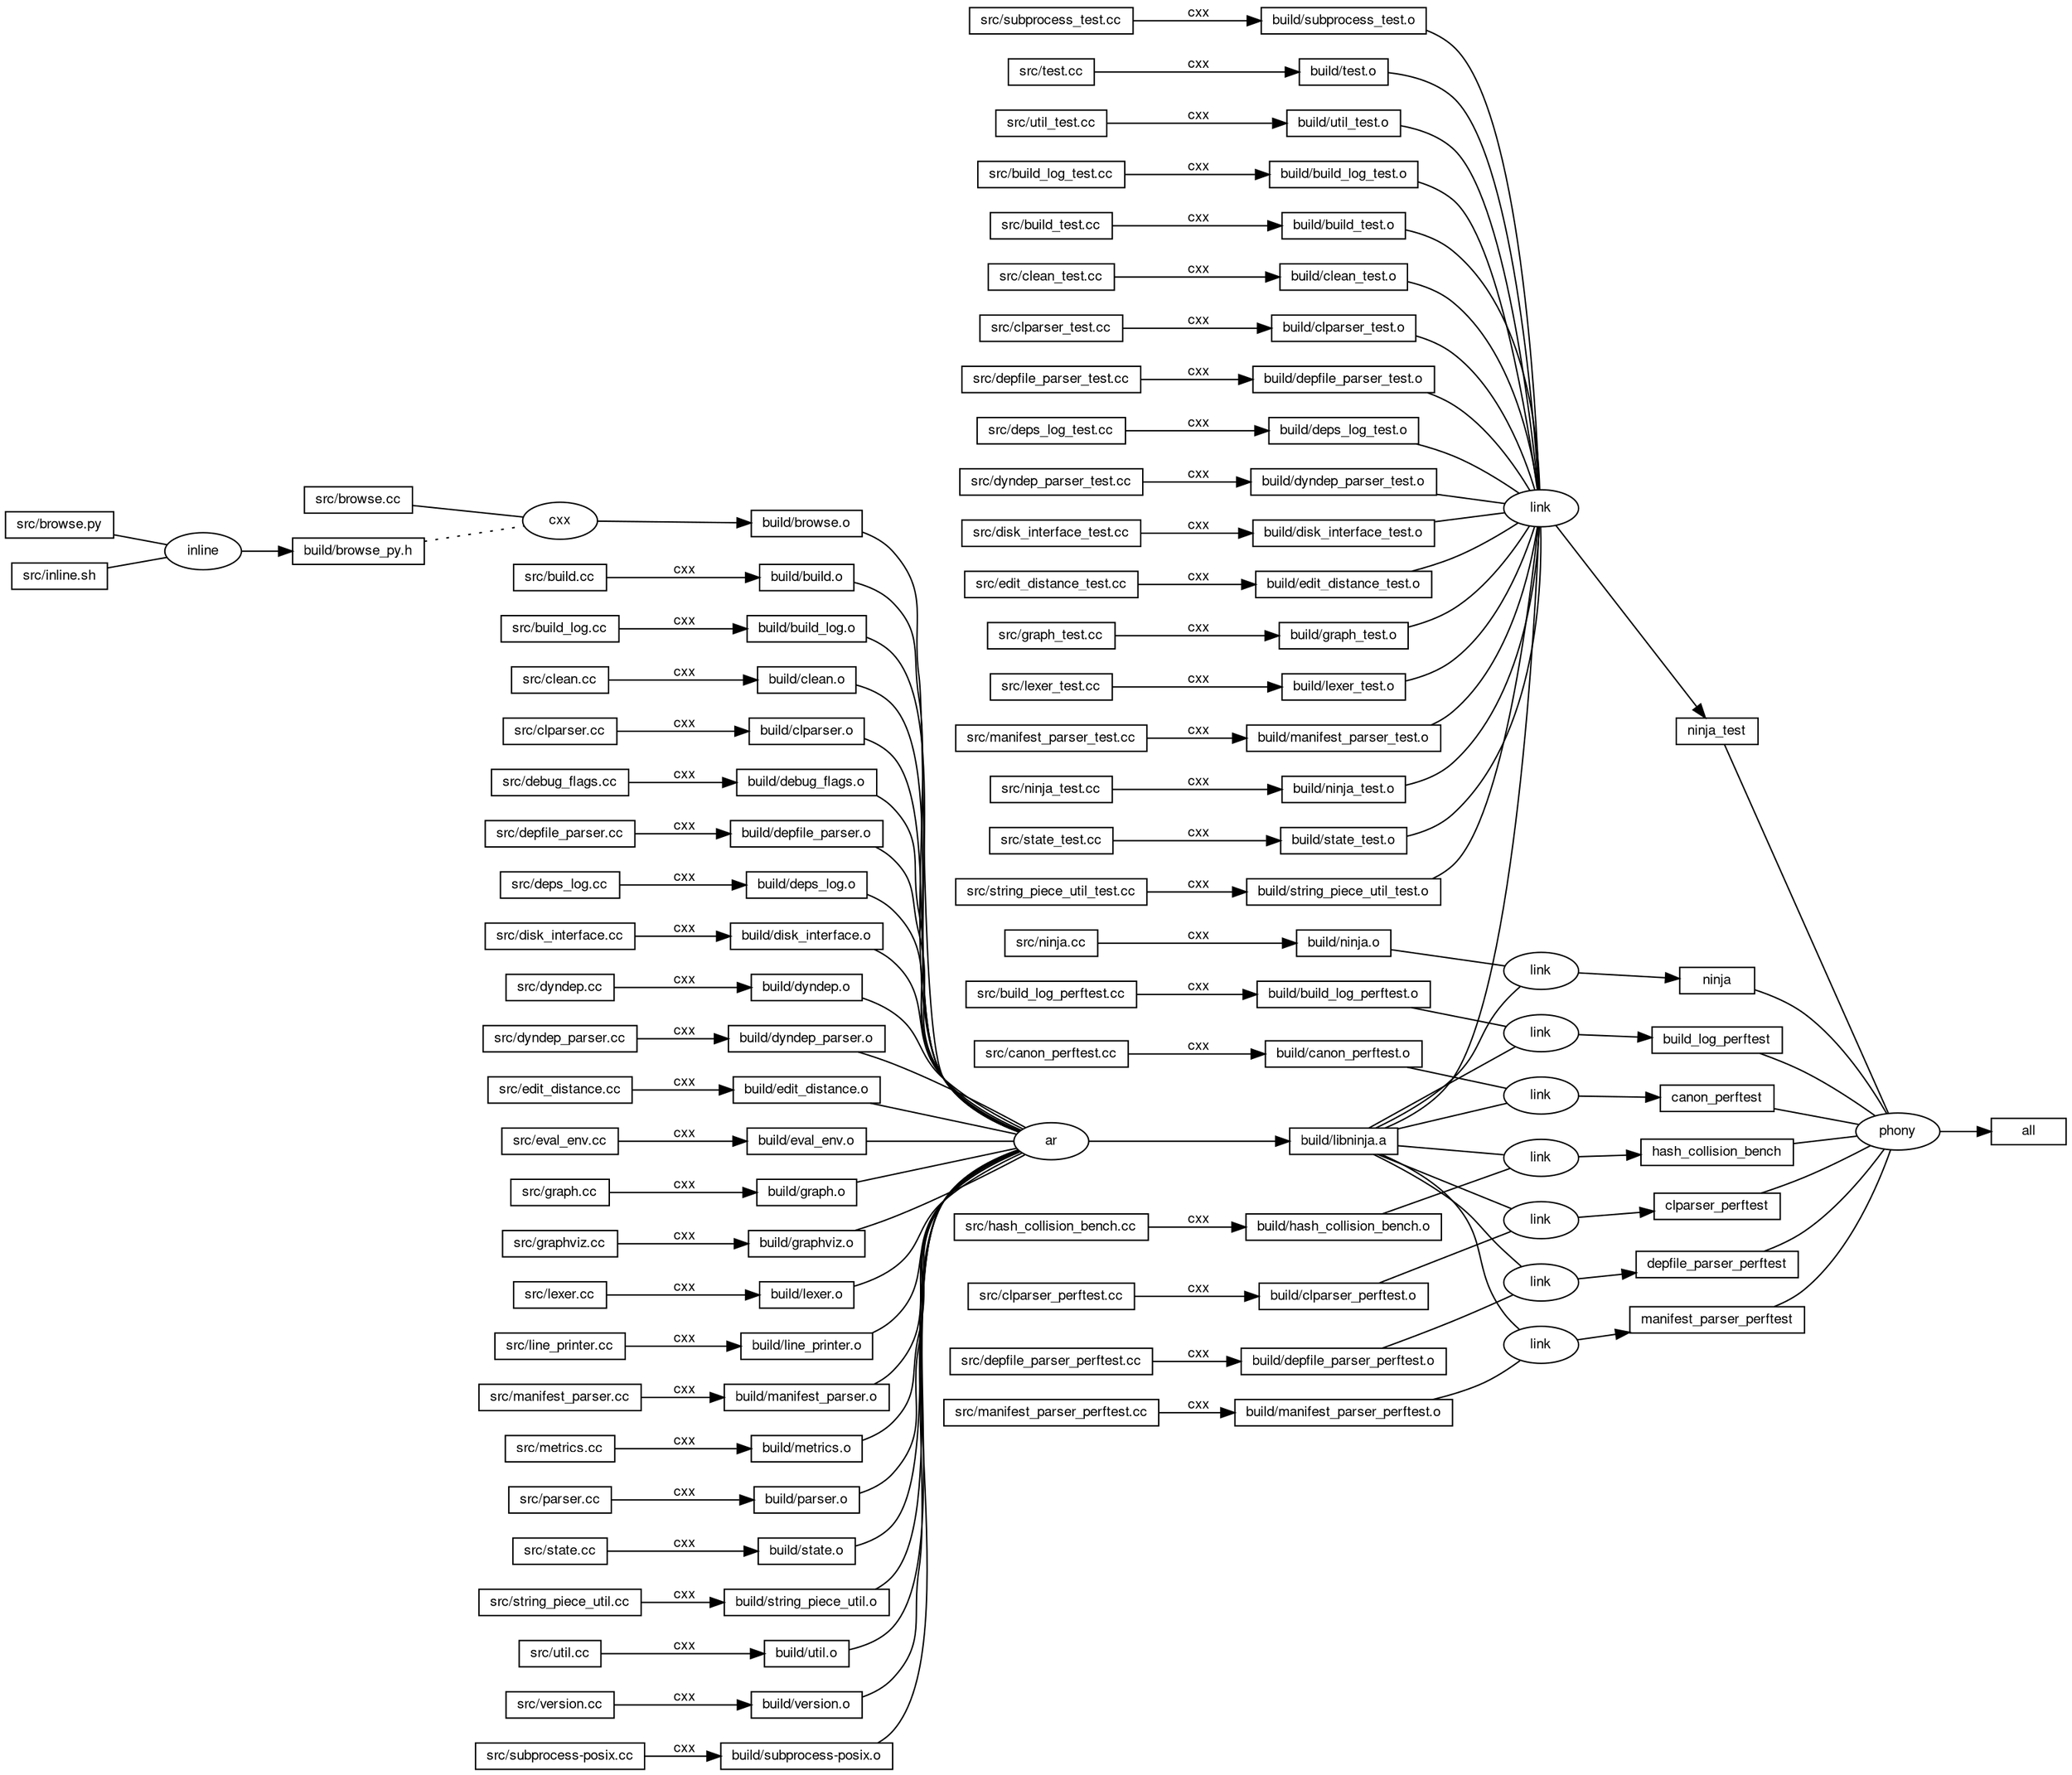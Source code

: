 digraph ninja {
fontname="Helvetica,Arial,sans-serif"
node [fontname="Helvetica,Arial,sans-serif"]
edge [fontname="Helvetica,Arial,sans-serif"]
rankdir="LR"
node [fontsize=10, shape=box, height=0.25]
edge [fontsize=10]
"0x7fe58d50f070" [label="all"]
"0x7fe58d50eeb0" [label="phony", shape=ellipse]
"0x7fe58d50eeb0" -> "0x7fe58d50f070"
"0x7fe58d5092d0" -> "0x7fe58d50eeb0" [arrowhead=none]
"0x7fe58d50b640" -> "0x7fe58d50eeb0" [arrowhead=none]
"0x7fe58d50bc10" -> "0x7fe58d50eeb0" [arrowhead=none]
"0x7fe58d508820" -> "0x7fe58d50eeb0" [arrowhead=none]
"0x7fe58d50c0a0" -> "0x7fe58d50eeb0" [arrowhead=none]
"0x7fe58d50c470" -> "0x7fe58d50eeb0" [arrowhead=none]
"0x7fe58d50c880" -> "0x7fe58d50eeb0" [arrowhead=none]
"0x7fe58d50cc10" -> "0x7fe58d50eeb0" [arrowhead=none]
"0x7fe58d5092d0" [label="ninja"]
"0x7fe58d509260" [label="link", shape=ellipse]
"0x7fe58d509260" -> "0x7fe58d5092d0"
"0x7fe58d508ef0" -> "0x7fe58d509260" [arrowhead=none]
"0x7fe58d508f80" -> "0x7fe58d509260" [arrowhead=none]
"0x7fe58d508ef0" [label="build/ninja.o"]
"0x7fe58d508c50" -> "0x7fe58d508ef0" [label=" cxx"]
"0x7fe58d508c50" [label="src/ninja.cc"]
"0x7fe58d508f80" [label="build/libninja.a"]
"0x7fe58d508e00" [label="ar", shape=ellipse]
"0x7fe58d508e00" -> "0x7fe58d508f80"
"0x7fe58d505cb0" -> "0x7fe58d508e00" [arrowhead=none]
"0x7fe58d505e40" -> "0x7fe58d508e00" [arrowhead=none]
"0x7fe58d506020" -> "0x7fe58d508e00" [arrowhead=none]
"0x7fe58d5061e0" -> "0x7fe58d508e00" [arrowhead=none]
"0x7fe58d5063d0" -> "0x7fe58d508e00" [arrowhead=none]
"0x7fe58d5065e0" -> "0x7fe58d508e00" [arrowhead=none]
"0x7fe58d5067a0" -> "0x7fe58d508e00" [arrowhead=none]
"0x7fe58d506a00" -> "0x7fe58d508e00" [arrowhead=none]
"0x7fe58d506b60" -> "0x7fe58d508e00" [arrowhead=none]
"0x7fe58d506d40" -> "0x7fe58d508e00" [arrowhead=none]
"0x7fe58d506ee0" -> "0x7fe58d508e00" [arrowhead=none]
"0x7fe58d507160" -> "0x7fe58d508e00" [arrowhead=none]
"0x7fe58d507320" -> "0x7fe58d508e00" [arrowhead=none]
"0x7fe58d5074e0" -> "0x7fe58d508e00" [arrowhead=none]
"0x7fe58d5076a0" -> "0x7fe58d508e00" [arrowhead=none]
"0x7fe58d507950" -> "0x7fe58d508e00" [arrowhead=none]
"0x7fe58d507ad0" -> "0x7fe58d508e00" [arrowhead=none]
"0x7fe58d507ce0" -> "0x7fe58d508e00" [arrowhead=none]
"0x7fe58d507ea0" -> "0x7fe58d508e00" [arrowhead=none]
"0x7fe58d508000" -> "0x7fe58d508e00" [arrowhead=none]
"0x7fe58d5081c0" -> "0x7fe58d508e00" [arrowhead=none]
"0x7fe58d508400" -> "0x7fe58d508e00" [arrowhead=none]
"0x7fe58d5085a0" -> "0x7fe58d508e00" [arrowhead=none]
"0x7fe58d507080" -> "0x7fe58d508e00" [arrowhead=none]
"0x7fe58d508b10" -> "0x7fe58d508e00" [arrowhead=none]
"0x7fe58d505cb0" [label="build/browse.o"]
"0x7fe58d505910" [label="cxx", shape=ellipse]
"0x7fe58d505910" -> "0x7fe58d505cb0"
"0x7fe58d505d10" -> "0x7fe58d505910" [arrowhead=none]
"0x7fe58d505a40" -> "0x7fe58d505910" [arrowhead=none style=dotted]
"0x7fe58d505d10" [label="src/browse.cc"]
"0x7fe58d505a40" [label="build/browse_py.h"]
"0x7fe58d5059d0" [label="inline", shape=ellipse]
"0x7fe58d5059d0" -> "0x7fe58d505a40"
"0x7fe58d505aa0" -> "0x7fe58d5059d0" [arrowhead=none]
"0x7fe58d505b40" -> "0x7fe58d5059d0" [arrowhead=none]
"0x7fe58d505aa0" [label="src/browse.py"]
"0x7fe58d505b40" [label="src/inline.sh"]
"0x7fe58d505e40" [label="build/build.o"]
"0x7fe58d505f00" -> "0x7fe58d505e40" [label=" cxx"]
"0x7fe58d505f00" [label="src/build.cc"]
"0x7fe58d506020" [label="build/build_log.o"]
"0x7fe58d5060c0" -> "0x7fe58d506020" [label=" cxx"]
"0x7fe58d5060c0" [label="src/build_log.cc"]
"0x7fe58d5061e0" [label="build/clean.o"]
"0x7fe58d506280" -> "0x7fe58d5061e0" [label=" cxx"]
"0x7fe58d506280" [label="src/clean.cc"]
"0x7fe58d5063d0" [label="build/clparser.o"]
"0x7fe58d505ea0" -> "0x7fe58d5063d0" [label=" cxx"]
"0x7fe58d505ea0" [label="src/clparser.cc"]
"0x7fe58d5065e0" [label="build/debug_flags.o"]
"0x7fe58d506680" -> "0x7fe58d5065e0" [label=" cxx"]
"0x7fe58d506680" [label="src/debug_flags.cc"]
"0x7fe58d5067a0" [label="build/depfile_parser.o"]
"0x7fe58d506870" -> "0x7fe58d5067a0" [label=" cxx"]
"0x7fe58d506870" [label="src/depfile_parser.cc"]
"0x7fe58d506a00" [label="build/deps_log.o"]
"0x7fe58d506a60" -> "0x7fe58d506a00" [label=" cxx"]
"0x7fe58d506a60" [label="src/deps_log.cc"]
"0x7fe58d506b60" [label="build/disk_interface.o"]
"0x7fe58d506c30" -> "0x7fe58d506b60" [label=" cxx"]
"0x7fe58d506c30" [label="src/disk_interface.cc"]
"0x7fe58d506d40" [label="build/dyndep.o"]
"0x7fe58d506dd0" -> "0x7fe58d506d40" [label=" cxx"]
"0x7fe58d506dd0" [label="src/dyndep.cc"]
"0x7fe58d506ee0" [label="build/dyndep_parser.o"]
"0x7fe58d5070f0" -> "0x7fe58d506ee0" [label=" cxx"]
"0x7fe58d5070f0" [label="src/dyndep_parser.cc"]
"0x7fe58d507160" [label="build/edit_distance.o"]
"0x7fe58d507200" -> "0x7fe58d507160" [label=" cxx"]
"0x7fe58d507200" [label="src/edit_distance.cc"]
"0x7fe58d507320" [label="build/eval_env.o"]
"0x7fe58d5073c0" -> "0x7fe58d507320" [label=" cxx"]
"0x7fe58d5073c0" [label="src/eval_env.cc"]
"0x7fe58d5074e0" [label="build/graph.o"]
"0x7fe58d507580" -> "0x7fe58d5074e0" [label=" cxx"]
"0x7fe58d507580" [label="src/graph.cc"]
"0x7fe58d5076a0" [label="build/graphviz.o"]
"0x7fe58d507740" -> "0x7fe58d5076a0" [label=" cxx"]
"0x7fe58d507740" [label="src/graphviz.cc"]
"0x7fe58d507950" [label="build/lexer.o"]
"0x7fe58d5079c0" -> "0x7fe58d507950" [label=" cxx"]
"0x7fe58d5079c0" [label="src/lexer.cc"]
"0x7fe58d507ad0" [label="build/line_printer.o"]
"0x7fe58d507b40" -> "0x7fe58d507ad0" [label=" cxx"]
"0x7fe58d507b40" [label="src/line_printer.cc"]
"0x7fe58d507ce0" [label="build/manifest_parser.o"]
"0x7fe58d507d60" -> "0x7fe58d507ce0" [label=" cxx"]
"0x7fe58d507d60" [label="src/manifest_parser.cc"]
"0x7fe58d507ea0" [label="build/metrics.o"]
"0x7fe58d507f00" -> "0x7fe58d507ea0" [label=" cxx"]
"0x7fe58d507f00" [label="src/metrics.cc"]
"0x7fe58d508000" [label="build/parser.o"]
"0x7fe58d5080a0" -> "0x7fe58d508000" [label=" cxx"]
"0x7fe58d5080a0" [label="src/parser.cc"]
"0x7fe58d5081c0" [label="build/state.o"]
"0x7fe58d508260" -> "0x7fe58d5081c0" [label=" cxx"]
"0x7fe58d508260" [label="src/state.cc"]
"0x7fe58d508400" [label="build/string_piece_util.o"]
"0x7fe58d508480" -> "0x7fe58d508400" [label=" cxx"]
"0x7fe58d508480" [label="src/string_piece_util.cc"]
"0x7fe58d5085a0" [label="build/util.o"]
"0x7fe58d506f70" -> "0x7fe58d5085a0" [label=" cxx"]
"0x7fe58d506f70" [label="src/util.cc"]
"0x7fe58d507080" [label="build/version.o"]
"0x7fe58d508970" -> "0x7fe58d507080" [label=" cxx"]
"0x7fe58d508970" [label="src/version.cc"]
"0x7fe58d508b10" [label="build/subprocess-posix.o"]
"0x7fe58d508b90" -> "0x7fe58d508b10" [label=" cxx"]
"0x7fe58d508b90" [label="src/subprocess-posix.cc"]
"0x7fe58d50b640" [label="ninja_test"]
"0x7fe58d50b5c0" [label="link", shape=ellipse]
"0x7fe58d50b5c0" -> "0x7fe58d50b640"
"0x7fe58d5093e0" -> "0x7fe58d50b5c0" [arrowhead=none]
"0x7fe58d509570" -> "0x7fe58d50b5c0" [arrowhead=none]
"0x7fe58d509710" -> "0x7fe58d50b5c0" [arrowhead=none]
"0x7fe58d507850" -> "0x7fe58d50b5c0" [arrowhead=none]
"0x7fe58d509c10" -> "0x7fe58d50b5c0" [arrowhead=none]
"0x7fe58d509df0" -> "0x7fe58d50b5c0" [arrowhead=none]
"0x7fe58d509fe0" -> "0x7fe58d50b5c0" [arrowhead=none]
"0x7fe58d50a1b0" -> "0x7fe58d50b5c0" [arrowhead=none]
"0x7fe58d50a3b0" -> "0x7fe58d50b5c0" [arrowhead=none]
"0x7fe58d50a5b0" -> "0x7fe58d50b5c0" [arrowhead=none]
"0x7fe58d50a710" -> "0x7fe58d50b5c0" [arrowhead=none]
"0x7fe58d50a970" -> "0x7fe58d50b5c0" [arrowhead=none]
"0x7fe58d50ab10" -> "0x7fe58d50b5c0" [arrowhead=none]
"0x7fe58d50ac90" -> "0x7fe58d50b5c0" [arrowhead=none]
"0x7fe58d50aef0" -> "0x7fe58d50b5c0" [arrowhead=none]
"0x7fe58d50b0d0" -> "0x7fe58d50b5c0" [arrowhead=none]
"0x7fe58d50b290" -> "0x7fe58d50b5c0" [arrowhead=none]
"0x7fe58d50b3f0" -> "0x7fe58d50b5c0" [arrowhead=none]
"0x7fe58d508f80" -> "0x7fe58d50b5c0" [arrowhead=none]
"0x7fe58d5093e0" [label="build/build_log_test.o"]
"0x7fe58d509470" -> "0x7fe58d5093e0" [label=" cxx"]
"0x7fe58d509470" [label="src/build_log_test.cc"]
"0x7fe58d509570" [label="build/build_test.o"]
"0x7fe58d509600" -> "0x7fe58d509570" [label=" cxx"]
"0x7fe58d509600" [label="src/build_test.cc"]
"0x7fe58d509710" [label="build/clean_test.o"]
"0x7fe58d5097b0" -> "0x7fe58d509710" [label=" cxx"]
"0x7fe58d5097b0" [label="src/clean_test.cc"]
"0x7fe58d507850" [label="build/clparser_test.o"]
"0x7fe58d5078f0" -> "0x7fe58d507850" [label=" cxx"]
"0x7fe58d5078f0" [label="src/clparser_test.cc"]
"0x7fe58d509c10" [label="build/depfile_parser_test.o"]
"0x7fe58d509c90" -> "0x7fe58d509c10" [label=" cxx"]
"0x7fe58d509c90" [label="src/depfile_parser_test.cc"]
"0x7fe58d509df0" [label="build/deps_log_test.o"]
"0x7fe58d509e50" -> "0x7fe58d509df0" [label=" cxx"]
"0x7fe58d509e50" [label="src/deps_log_test.cc"]
"0x7fe58d509fe0" [label="build/dyndep_parser_test.o"]
"0x7fe58d50a040" -> "0x7fe58d509fe0" [label=" cxx"]
"0x7fe58d50a040" [label="src/dyndep_parser_test.cc"]
"0x7fe58d50a1b0" [label="build/disk_interface_test.o"]
"0x7fe58d50a250" -> "0x7fe58d50a1b0" [label=" cxx"]
"0x7fe58d50a250" [label="src/disk_interface_test.cc"]
"0x7fe58d50a3b0" [label="build/edit_distance_test.o"]
"0x7fe58d50a450" -> "0x7fe58d50a3b0" [label=" cxx"]
"0x7fe58d50a450" [label="src/edit_distance_test.cc"]
"0x7fe58d50a5b0" [label="build/graph_test.o"]
"0x7fe58d50a610" -> "0x7fe58d50a5b0" [label=" cxx"]
"0x7fe58d50a610" [label="src/graph_test.cc"]
"0x7fe58d50a710" [label="build/lexer_test.o"]
"0x7fe58d50a7b0" -> "0x7fe58d50a710" [label=" cxx"]
"0x7fe58d50a7b0" [label="src/lexer_test.cc"]
"0x7fe58d50a970" [label="build/manifest_parser_test.o"]
"0x7fe58d50a9f0" -> "0x7fe58d50a970" [label=" cxx"]
"0x7fe58d50a9f0" [label="src/manifest_parser_test.cc"]
"0x7fe58d50ab10" [label="build/ninja_test.o"]
"0x7fe58d50ab70" -> "0x7fe58d50ab10" [label=" cxx"]
"0x7fe58d50ab70" [label="src/ninja_test.cc"]
"0x7fe58d50ac90" [label="build/state_test.o"]
"0x7fe58d50ad30" -> "0x7fe58d50ac90" [label=" cxx"]
"0x7fe58d50ad30" [label="src/state_test.cc"]
"0x7fe58d50aef0" [label="build/string_piece_util_test.o"]
"0x7fe58d50af70" -> "0x7fe58d50aef0" [label=" cxx"]
"0x7fe58d50af70" [label="src/string_piece_util_test.cc"]
"0x7fe58d50b0d0" [label="build/subprocess_test.o"]
"0x7fe58d50b150" -> "0x7fe58d50b0d0" [label=" cxx"]
"0x7fe58d50b150" [label="src/subprocess_test.cc"]
"0x7fe58d50b290" [label="build/test.o"]
"0x7fe58d50b2f0" -> "0x7fe58d50b290" [label=" cxx"]
"0x7fe58d50b2f0" [label="src/test.cc"]
"0x7fe58d50b3f0" [label="build/util_test.o"]
"0x7fe58d50b490" -> "0x7fe58d50b3f0" [label=" cxx"]
"0x7fe58d50b490" [label="src/util_test.cc"]
"0x7fe58d50bc10" [label="build_log_perftest"]
"0x7fe58d50bba0" [label="link", shape=ellipse]
"0x7fe58d50bba0" -> "0x7fe58d50bc10"
"0x7fe58d50b990" -> "0x7fe58d50bba0" [arrowhead=none]
"0x7fe58d508f80" -> "0x7fe58d50bba0" [arrowhead=none]
"0x7fe58d50b990" [label="build/build_log_perftest.o"]
"0x7fe58d50ba20" -> "0x7fe58d50b990" [label=" cxx"]
"0x7fe58d50ba20" [label="src/build_log_perftest.cc"]
"0x7fe58d508820" [label="canon_perftest"]
"0x7fe58d5087b0" [label="link", shape=ellipse]
"0x7fe58d5087b0" -> "0x7fe58d508820"
"0x7fe58d50bd20" -> "0x7fe58d5087b0" [arrowhead=none]
"0x7fe58d508f80" -> "0x7fe58d5087b0" [arrowhead=none]
"0x7fe58d50bd20" [label="build/canon_perftest.o"]
"0x7fe58d508660" -> "0x7fe58d50bd20" [label=" cxx"]
"0x7fe58d508660" [label="src/canon_perftest.cc"]
"0x7fe58d50c0a0" [label="depfile_parser_perftest"]
"0x7fe58d50c030" [label="link", shape=ellipse]
"0x7fe58d50c030" -> "0x7fe58d50c0a0"
"0x7fe58d50bdf0" -> "0x7fe58d50c030" [arrowhead=none]
"0x7fe58d508f80" -> "0x7fe58d50c030" [arrowhead=none]
"0x7fe58d50bdf0" [label="build/depfile_parser_perftest.o"]
"0x7fe58d50be70" -> "0x7fe58d50bdf0" [label=" cxx"]
"0x7fe58d50be70" [label="src/depfile_parser_perftest.cc"]
"0x7fe58d50c470" [label="hash_collision_bench"]
"0x7fe58d50c400" [label="link", shape=ellipse]
"0x7fe58d50c400" -> "0x7fe58d50c470"
"0x7fe58d50c270" -> "0x7fe58d50c400" [arrowhead=none]
"0x7fe58d508f80" -> "0x7fe58d50c400" [arrowhead=none]
"0x7fe58d50c270" [label="build/hash_collision_bench.o"]
"0x7fe58d50c2d0" -> "0x7fe58d50c270" [label=" cxx"]
"0x7fe58d50c2d0" [label="src/hash_collision_bench.cc"]
"0x7fe58d50c880" [label="manifest_parser_perftest"]
"0x7fe58d50c810" [label="link", shape=ellipse]
"0x7fe58d50c810" -> "0x7fe58d50c880"
"0x7fe58d50c5e0" -> "0x7fe58d50c810" [arrowhead=none]
"0x7fe58d508f80" -> "0x7fe58d50c810" [arrowhead=none]
"0x7fe58d50c5e0" [label="build/manifest_parser_perftest.o"]
"0x7fe58d50c670" -> "0x7fe58d50c5e0" [label=" cxx"]
"0x7fe58d50c670" [label="src/manifest_parser_perftest.cc"]
"0x7fe58d50cc10" [label="clparser_perftest"]
"0x7fe58d50cba0" [label="link", shape=ellipse]
"0x7fe58d50cba0" -> "0x7fe58d50cc10"
"0x7fe58d50c9c0" -> "0x7fe58d50cba0" [arrowhead=none]
"0x7fe58d508f80" -> "0x7fe58d50cba0" [arrowhead=none]
"0x7fe58d50c9c0" [label="build/clparser_perftest.o"]
"0x7fe58d50ca20" -> "0x7fe58d50c9c0" [label=" cxx"]
"0x7fe58d50ca20" [label="src/clparser_perftest.cc"]
}